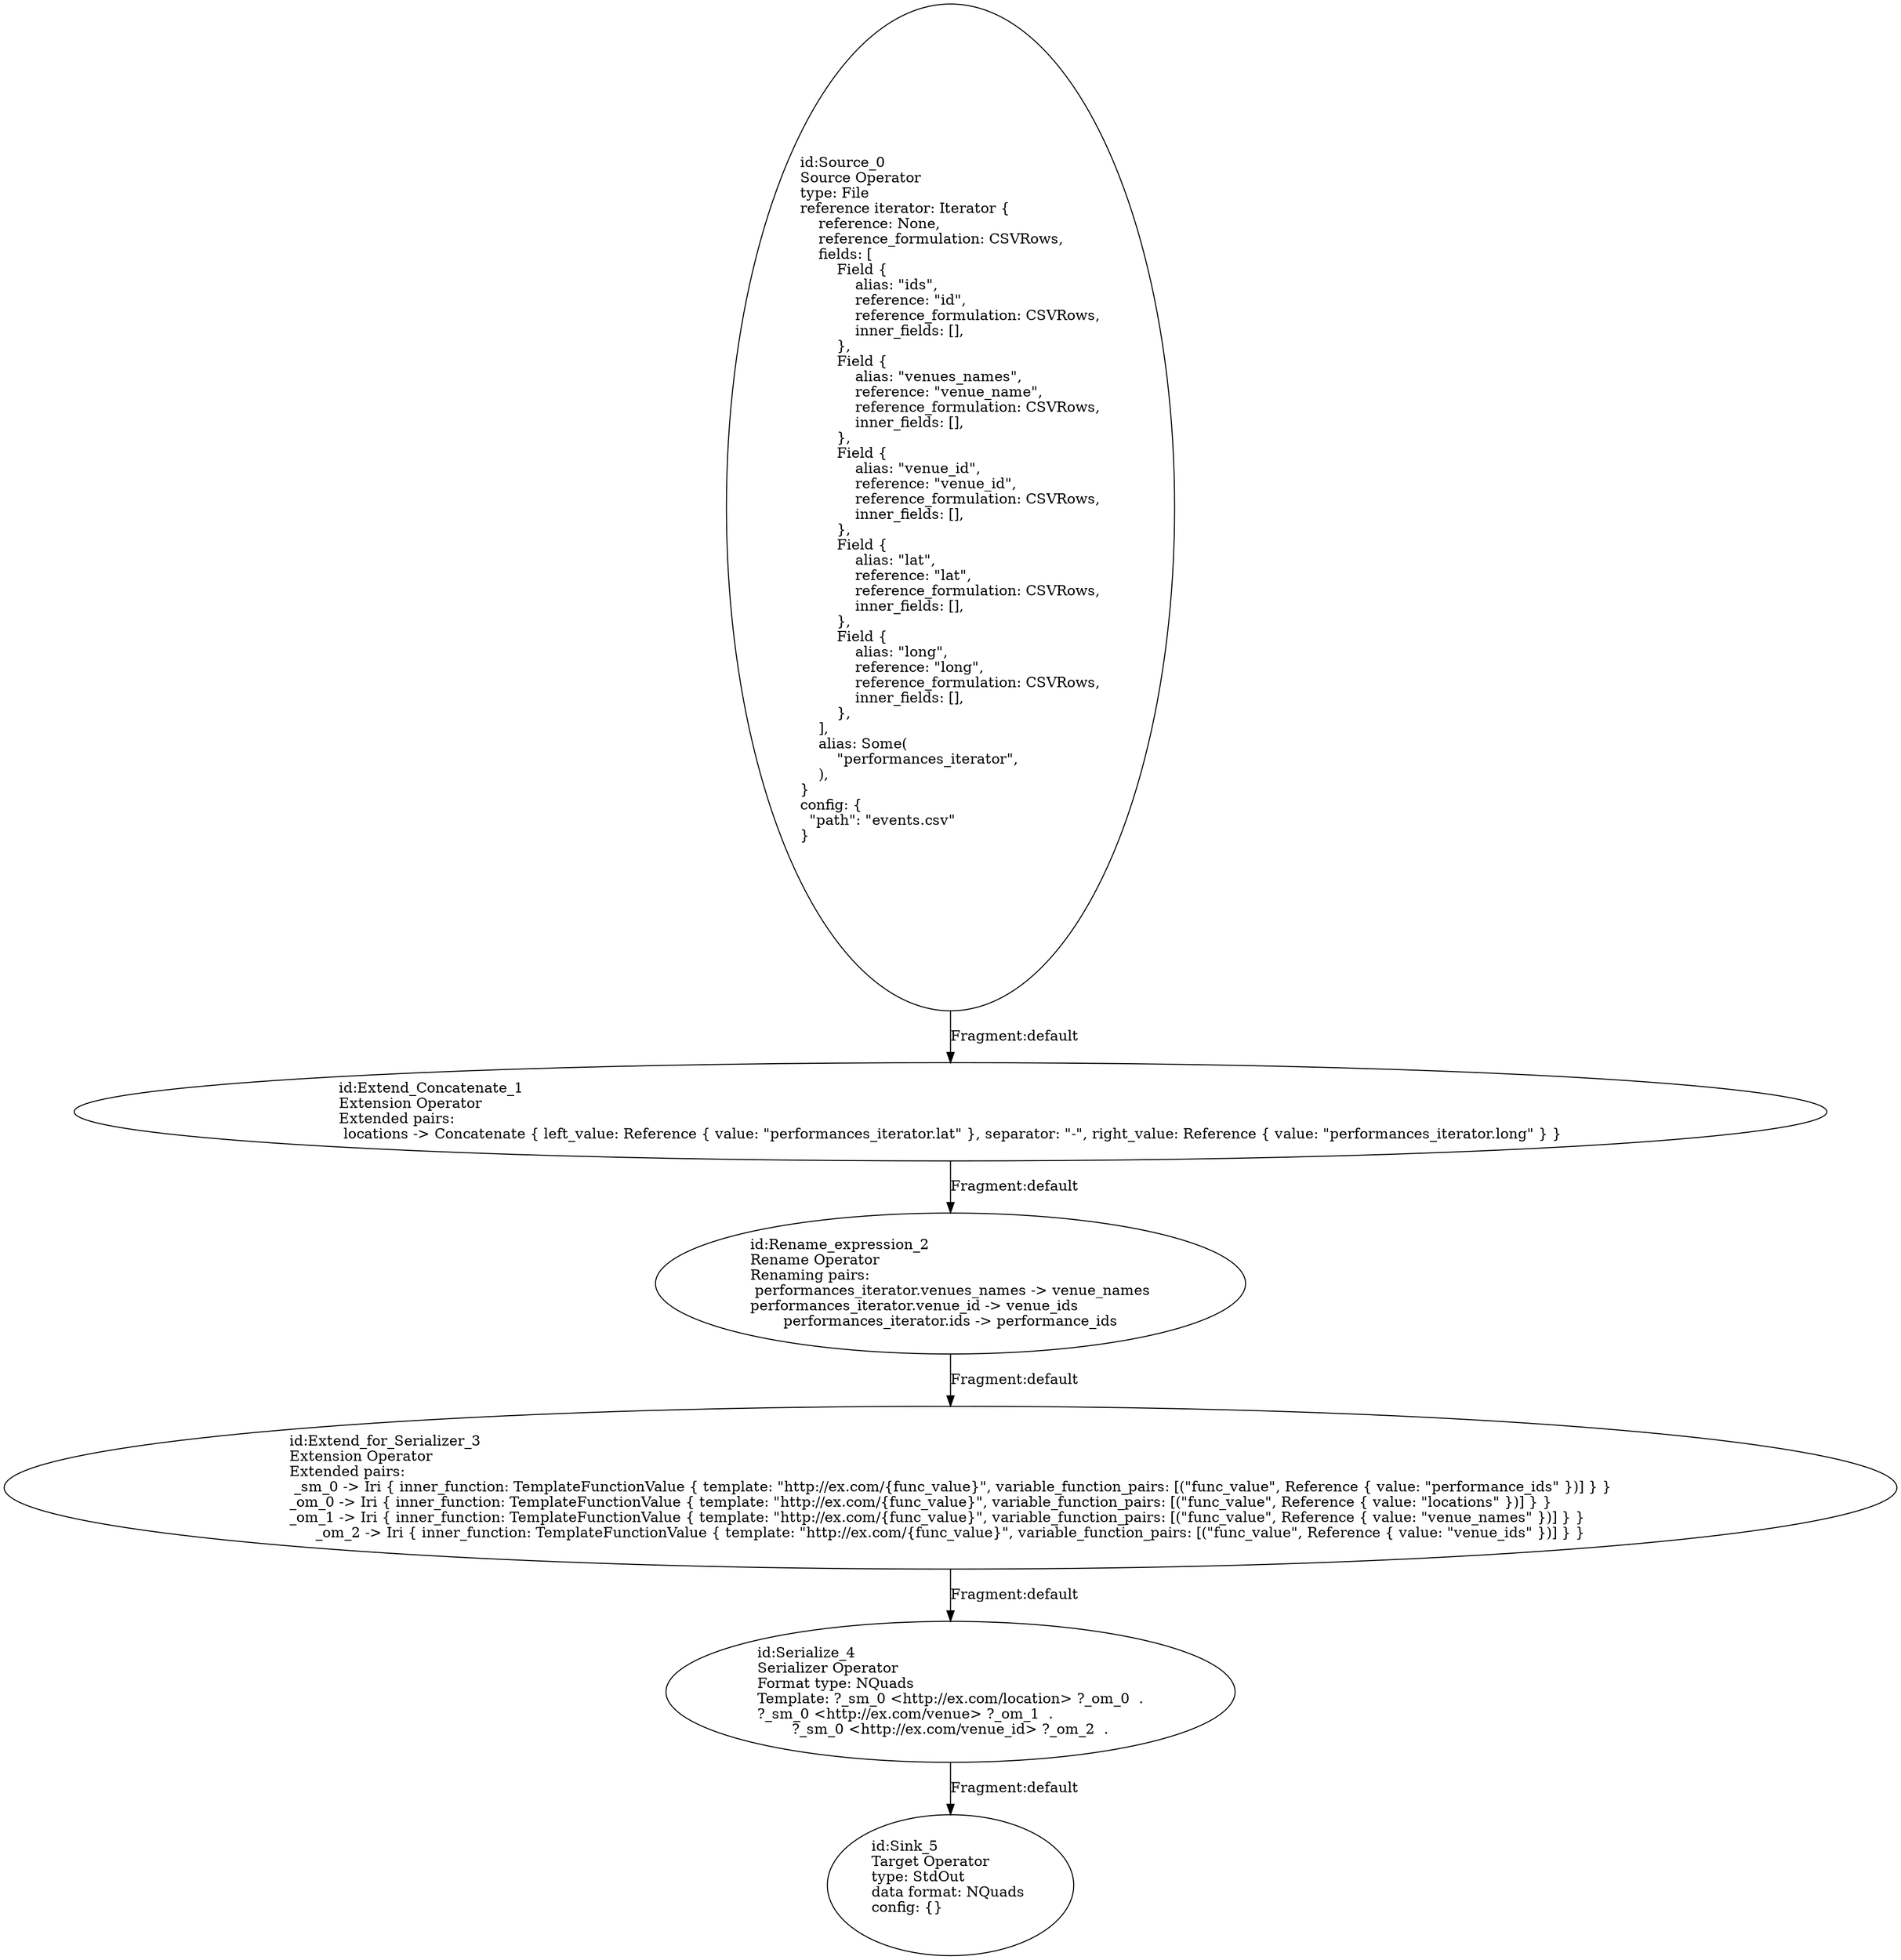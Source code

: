 digraph {
    0 [ label = "id:Source_0 \lSource Operator\ltype: File \lreference iterator: Iterator {\l    reference: None,\l    reference_formulation: CSVRows,\l    fields: [\l        Field {\l            alias: \"ids\",\l            reference: \"id\",\l            reference_formulation: CSVRows,\l            inner_fields: [],\l        },\l        Field {\l            alias: \"venues_names\",\l            reference: \"venue_name\",\l            reference_formulation: CSVRows,\l            inner_fields: [],\l        },\l        Field {\l            alias: \"venue_id\",\l            reference: \"venue_id\",\l            reference_formulation: CSVRows,\l            inner_fields: [],\l        },\l        Field {\l            alias: \"lat\",\l            reference: \"lat\",\l            reference_formulation: CSVRows,\l            inner_fields: [],\l        },\l        Field {\l            alias: \"long\",\l            reference: \"long\",\l            reference_formulation: CSVRows,\l            inner_fields: [],\l        },\l    ],\l    alias: Some(\l        \"performances_iterator\",\l    ),\l} \lconfig: {\l  \"path\": \"events.csv\"\l}\l             " ]
    1 [ label = "id:Extend_Concatenate_1 \lExtension Operator\lExtended pairs: \l locations -> Concatenate { left_value: Reference { value: \"performances_iterator.lat\" }, separator: \"-\", right_value: Reference { value: \"performances_iterator.long\" } }" ]
    2 [ label = "id:Rename_expression_2 \lRename Operator\lRenaming pairs:\l performances_iterator.venues_names -> venue_names\lperformances_iterator.venue_id -> venue_ids\lperformances_iterator.ids -> performance_ids" ]
    3 [ label = "id:Extend_for_Serializer_3 \lExtension Operator\lExtended pairs: \l _sm_0 -> Iri { inner_function: TemplateFunctionValue { template: \"http://ex.com/{func_value}\", variable_function_pairs: [(\"func_value\", Reference { value: \"performance_ids\" })] } }\l_om_0 -> Iri { inner_function: TemplateFunctionValue { template: \"http://ex.com/{func_value}\", variable_function_pairs: [(\"func_value\", Reference { value: \"locations\" })] } }\l_om_1 -> Iri { inner_function: TemplateFunctionValue { template: \"http://ex.com/{func_value}\", variable_function_pairs: [(\"func_value\", Reference { value: \"venue_names\" })] } }\l_om_2 -> Iri { inner_function: TemplateFunctionValue { template: \"http://ex.com/{func_value}\", variable_function_pairs: [(\"func_value\", Reference { value: \"venue_ids\" })] } }" ]
    4 [ label = "id:Serialize_4 \lSerializer Operator\lFormat type: NQuads\lTemplate: ?_sm_0 <http://ex.com/location> ?_om_0  .\l?_sm_0 <http://ex.com/venue> ?_om_1  .\l?_sm_0 <http://ex.com/venue_id> ?_om_2  ." ]
    5 [ label = "id:Sink_5 \lTarget Operator\ltype: StdOut \ldata format: NQuads \lconfig: {}\l             " ]
    0 -> 1 [ label = "Fragment:default" ]
    1 -> 2 [ label = "Fragment:default" ]
    2 -> 3 [ label = "Fragment:default" ]
    3 -> 4 [ label = "Fragment:default" ]
    4 -> 5 [ label = "Fragment:default" ]
}
